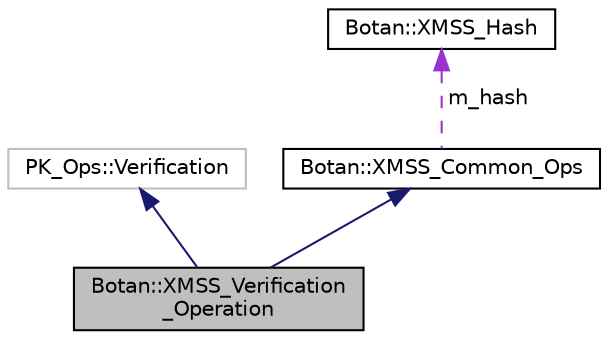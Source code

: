 digraph "Botan::XMSS_Verification_Operation"
{
  edge [fontname="Helvetica",fontsize="10",labelfontname="Helvetica",labelfontsize="10"];
  node [fontname="Helvetica",fontsize="10",shape=record];
  Node3 [label="Botan::XMSS_Verification\l_Operation",height=0.2,width=0.4,color="black", fillcolor="grey75", style="filled", fontcolor="black"];
  Node4 -> Node3 [dir="back",color="midnightblue",fontsize="10",style="solid",fontname="Helvetica"];
  Node4 [label="PK_Ops::Verification",height=0.2,width=0.4,color="grey75", fillcolor="white", style="filled"];
  Node5 -> Node3 [dir="back",color="midnightblue",fontsize="10",style="solid",fontname="Helvetica"];
  Node5 [label="Botan::XMSS_Common_Ops",height=0.2,width=0.4,color="black", fillcolor="white", style="filled",URL="$class_botan_1_1_x_m_s_s___common___ops.html"];
  Node6 -> Node5 [dir="back",color="darkorchid3",fontsize="10",style="dashed",label=" m_hash" ,fontname="Helvetica"];
  Node6 [label="Botan::XMSS_Hash",height=0.2,width=0.4,color="black", fillcolor="white", style="filled",URL="$class_botan_1_1_x_m_s_s___hash.html"];
}

